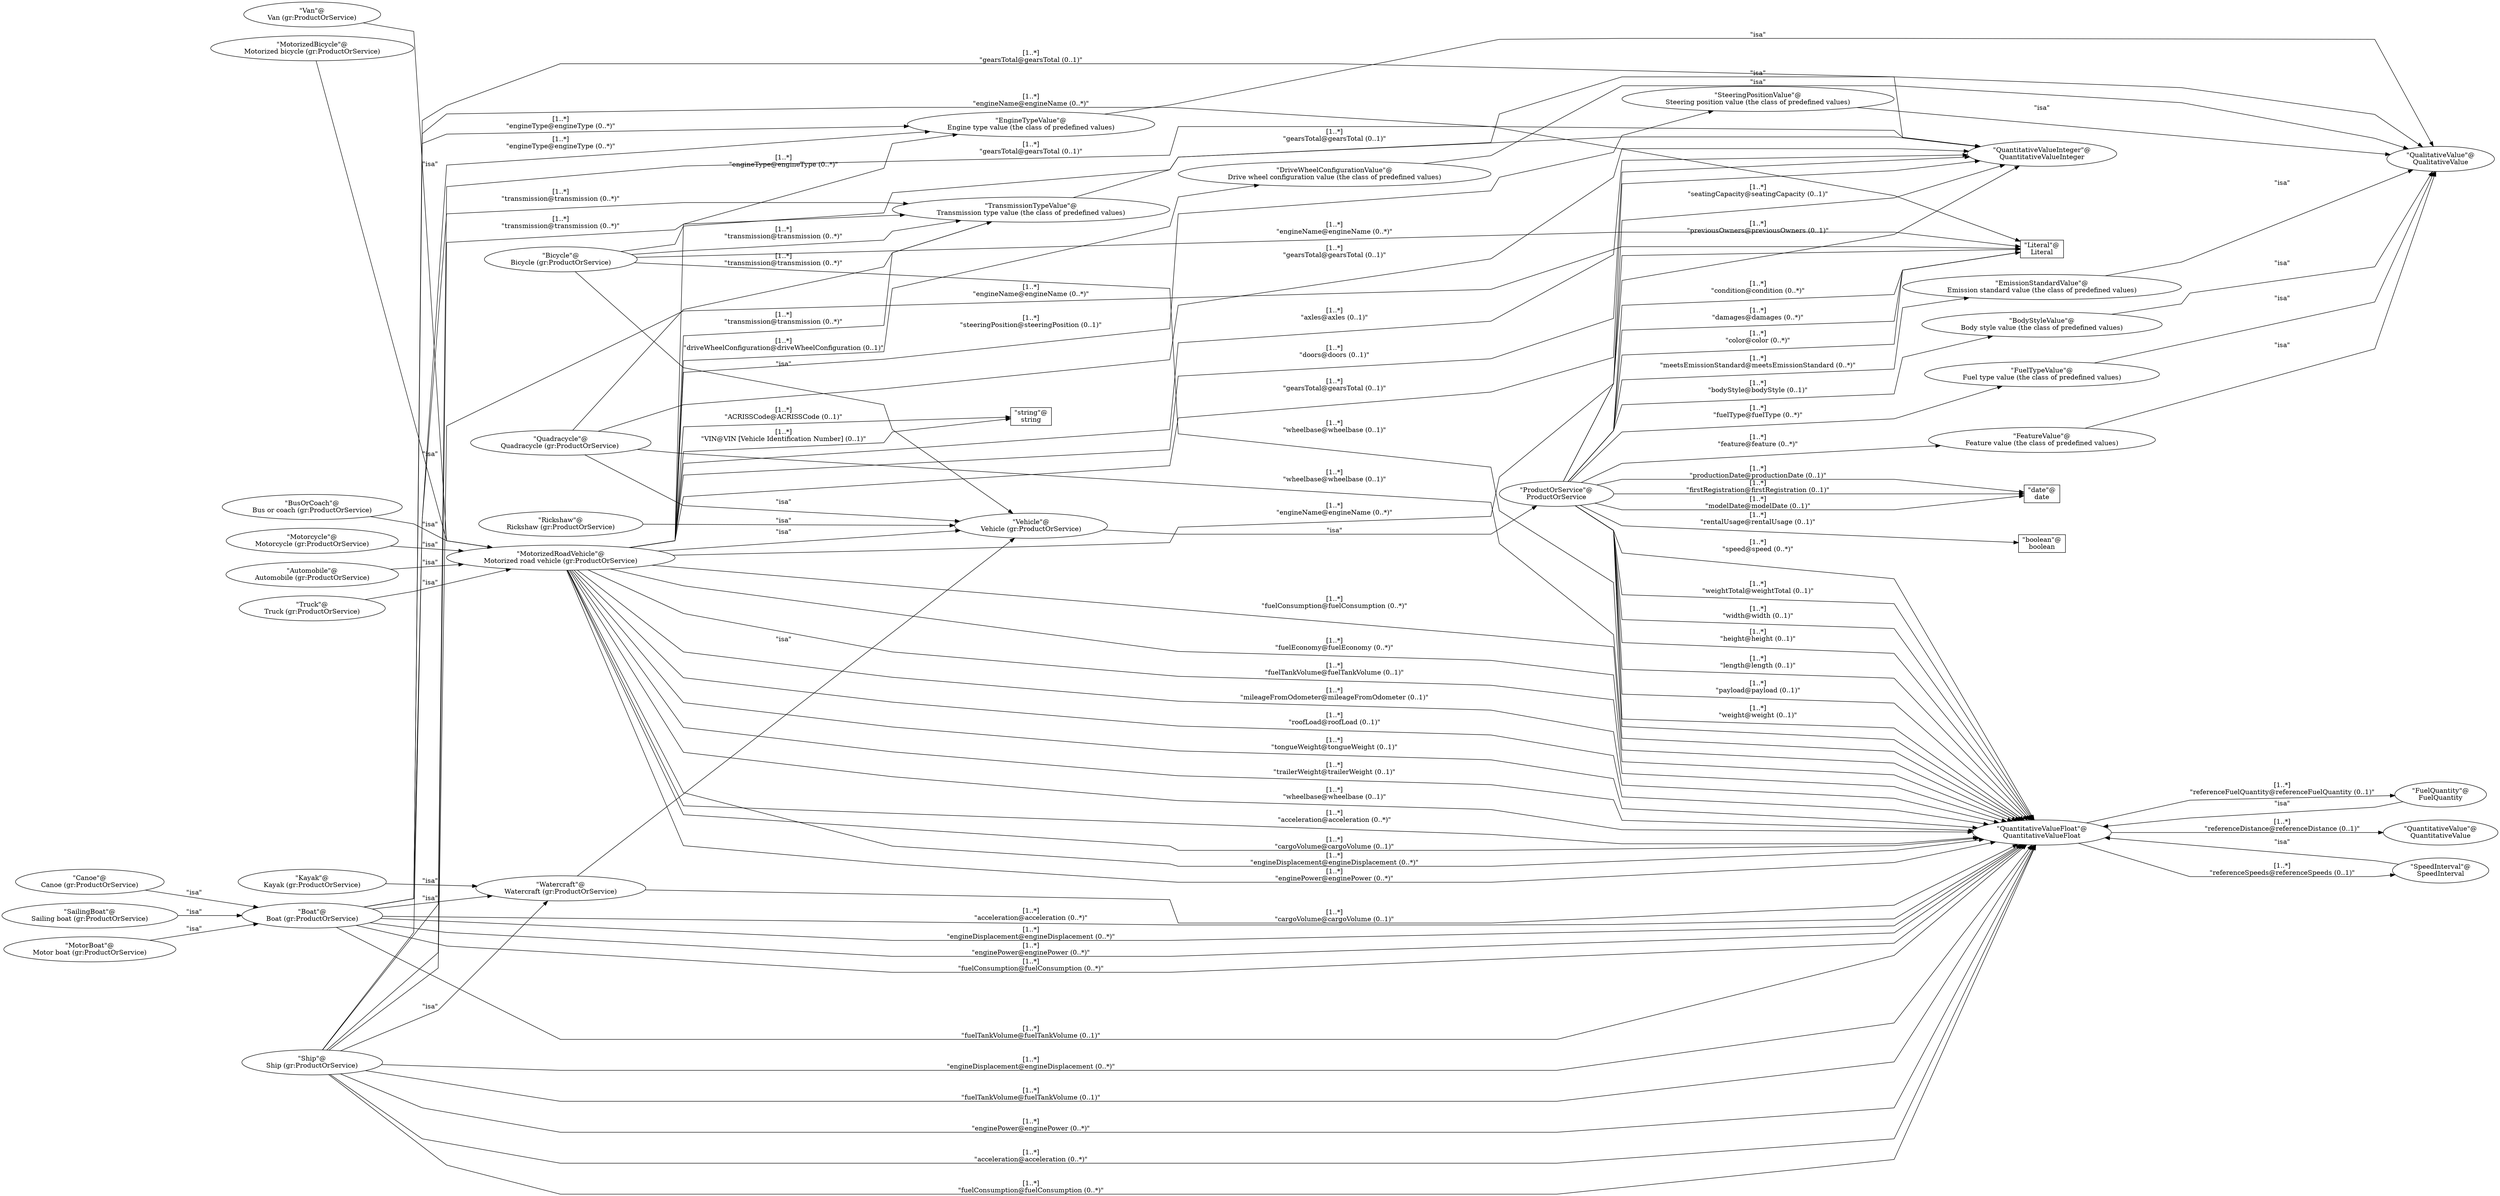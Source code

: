 digraph G {
  splines=polyline;
  rankdir=LR;
  "BusOrCoach" [ label="\"BusOrCoach\"@
Bus or coach (gr:ProductOrService)" shape="ellipse" ];
  "FeatureValue" [ label="\"FeatureValue\"@
Feature value (the class of predefined values)" shape="ellipse" ];
  "Motorcycle" [ label="\"Motorcycle\"@
Motorcycle (gr:ProductOrService)" shape="ellipse" ];
  "Automobile" [ label="\"Automobile\"@
Automobile (gr:ProductOrService)" shape="ellipse" ];
  "Truck" [ label="\"Truck\"@
Truck (gr:ProductOrService)" shape="ellipse" ];
  "EmissionStandardValue" [ label="\"EmissionStandardValue\"@
Emission standard value (the class of predefined values)" shape="ellipse" ];
  "DriveWheelConfigurationValue" [ label="\"DriveWheelConfigurationValue\"@
Drive wheel configuration value (the class of predefined values)" shape="ellipse" ];
  "Kayak" [ label="\"Kayak\"@
Kayak (gr:ProductOrService)" shape="ellipse" ];
  "Watercraft" [ label="\"Watercraft\"@
Watercraft (gr:ProductOrService)" shape="ellipse" ];
  "Vehicle" [ label="\"Vehicle\"@
Vehicle (gr:ProductOrService)" shape="ellipse" ];
  "EngineTypeValue" [ label="\"EngineTypeValue\"@
Engine type value (the class of predefined values)" shape="ellipse" ];
  "QuantitativeValueFloat" [ label="\"QuantitativeValueFloat\"@
QuantitativeValueFloat" shape="ellipse" ];
  "QuantitativeValue" [ label="\"QuantitativeValue\"@
QuantitativeValue" shape="ellipse" ];
  "FuelQuantity" [ label="\"FuelQuantity\"@
FuelQuantity" shape="ellipse" ];
  "QuantitativeValueInteger" [ label="\"QuantitativeValueInteger\"@
QuantitativeValueInteger" shape="ellipse" ];
  "Rickshaw" [ label="\"Rickshaw\"@
Rickshaw (gr:ProductOrService)" shape="ellipse" ];
  "Canoe" [ label="\"Canoe\"@
Canoe (gr:ProductOrService)" shape="ellipse" ];
  "MotorizedRoadVehicle" [ label="\"MotorizedRoadVehicle\"@
Motorized road vehicle (gr:ProductOrService)" shape="ellipse" ];
  "Boat" [ label="\"Boat\"@
Boat (gr:ProductOrService)" shape="ellipse" ];
  "Van" [ label="\"Van\"@
Van (gr:ProductOrService)" shape="ellipse" ];
  "BodyStyleValue" [ label="\"BodyStyleValue\"@
Body style value (the class of predefined values)" shape="ellipse" ];
  "Quadracycle" [ label="\"Quadracycle\"@
Quadracycle (gr:ProductOrService) " shape="ellipse" ];
  "MotorizedBicycle" [ label="\"MotorizedBicycle\"@
Motorized bicycle (gr:ProductOrService)" shape="ellipse" ];
  "QualitativeValue" [ label="\"QualitativeValue\"@
QualitativeValue" shape="ellipse" ];
  "FuelTypeValue" [ label="\"FuelTypeValue\"@
Fuel type value (the class of predefined values)" shape="ellipse" ];
  "Ship" [ label="\"Ship\"@
Ship (gr:ProductOrService)" shape="ellipse" ];
  "Bicycle" [ label="\"Bicycle\"@
Bicycle (gr:ProductOrService)" shape="ellipse" ];
  "SailingBoat" [ label="\"SailingBoat\"@
Sailing boat (gr:ProductOrService)" shape="ellipse" ];
  "TransmissionTypeValue" [ label="\"TransmissionTypeValue\"@
Transmission type value (the class of predefined values)" shape="ellipse" ];
  "ProductOrService" [ label="\"ProductOrService\"@
ProductOrService" shape="ellipse" ];
  "MotorBoat" [ label="\"MotorBoat\"@
Motor boat (gr:ProductOrService)" shape="ellipse" ];
  "SpeedInterval" [ label="\"SpeedInterval\"@
SpeedInterval" shape="ellipse" ];
  "SteeringPositionValue" [ label="\"SteeringPositionValue\"@
Steering position value (the class of predefined values)" shape="ellipse" ];
  "string" [ label="\"string\"@
string" shape="box" ];
  "Literal" [ label="\"Literal\"@
Literal" shape="box" ];
  "date" [ label="\"date\"@
date" shape="box" ];
  "boolean" [ label="\"boolean\"@
boolean" shape="box" ];
  "Motorcycle" -> "MotorizedRoadVehicle" [ label="\"isa\"" ];
  "Quadracycle" -> "Vehicle" [ label="\"isa\"" ];
  "Boat" -> "Watercraft" [ label="\"isa\"" ];
  "BusOrCoach" -> "MotorizedRoadVehicle" [ label="\"isa\"" ];
  "Automobile" -> "MotorizedRoadVehicle" [ label="\"isa\"" ];
  "MotorizedBicycle" -> "MotorizedRoadVehicle" [ label="\"isa\"" ];
  "Vehicle" -> "ProductOrService" [ label="\"isa\"" ];
  "Ship" -> "Watercraft" [ label="\"isa\"" ];
  "Rickshaw" -> "Vehicle" [ label="\"isa\"" ];
  "Bicycle" -> "Vehicle" [ label="\"isa\"" ];
  "Van" -> "MotorizedRoadVehicle" [ label="\"isa\"" ];
  "EngineTypeValue" -> "QualitativeValue" [ label="\"isa\"" ];
  "Watercraft" -> "Vehicle" [ label="\"isa\"" ];
  "FuelQuantity" -> "QuantitativeValueFloat" [ label="\"isa\"" ];
  "EmissionStandardValue" -> "QualitativeValue" [ label="\"isa\"" ];
  "FuelTypeValue" -> "QualitativeValue" [ label="\"isa\"" ];
  "SteeringPositionValue" -> "QualitativeValue" [ label="\"isa\"" ];
  "DriveWheelConfigurationValue" -> "QualitativeValue" [ label="\"isa\"" ];
  "MotorizedRoadVehicle" -> "Vehicle" [ label="\"isa\"" ];
  "Truck" -> "MotorizedRoadVehicle" [ label="\"isa\"" ];
  "SailingBoat" -> "Boat" [ label="\"isa\"" ];
  "Canoe" -> "Boat" [ label="\"isa\"" ];
  "MotorBoat" -> "Boat" [ label="\"isa\"" ];
  "Kayak" -> "Watercraft" [ label="\"isa\"" ];
  "BodyStyleValue" -> "QualitativeValue" [ label="\"isa\"" ];
  "SpeedInterval" -> "QuantitativeValueFloat" [ label="\"isa\"" ];
  "TransmissionTypeValue" -> "QualitativeValue" [ label="\"isa\"" ];
  "FeatureValue" -> "QualitativeValue" [ label="\"isa\"" ];
  "Boat" -> "QuantitativeValueFloat" [ label="[1..*]
\"acceleration@acceleration (0..*)\"" ];
  "MotorizedRoadVehicle" -> "QuantitativeValueFloat" [ label="[1..*]
\"acceleration@acceleration (0..*)\"" ];
  "Ship" -> "QuantitativeValueFloat" [ label="[1..*]
\"acceleration@acceleration (0..*)\"" ];
  "MotorizedRoadVehicle" -> "QuantitativeValueInteger" [ label="[1..*]
\"axles@axles (0..1)\"" ];
  "ProductOrService" -> "BodyStyleValue" [ label="[1..*]
\"bodyStyle@bodyStyle (0..1)\"" ];
  "MotorizedRoadVehicle" -> "QuantitativeValueFloat" [ label="[1..*]
\"cargoVolume@cargoVolume (0..1)\"" ];
  "Watercraft" -> "QuantitativeValueFloat" [ label="[1..*]
\"cargoVolume@cargoVolume (0..1)\"" ];
  "MotorizedRoadVehicle" -> "QuantitativeValueInteger" [ label="[1..*]
\"doors@doors (0..1)\"" ];
  "MotorizedRoadVehicle" -> "DriveWheelConfigurationValue" [ label="[1..*]
\"driveWheelConfiguration@driveWheelConfiguration (0..1)\"" ];
  "Boat" -> "QuantitativeValueFloat" [ label="[1..*]
\"engineDisplacement@engineDisplacement (0..*)\"" ];
  "MotorizedRoadVehicle" -> "QuantitativeValueFloat" [ label="[1..*]
\"engineDisplacement@engineDisplacement (0..*)\"" ];
  "Ship" -> "QuantitativeValueFloat" [ label="[1..*]
\"engineDisplacement@engineDisplacement (0..*)\"" ];
  "Boat" -> "QuantitativeValueFloat" [ label="[1..*]
\"enginePower@enginePower (0..*)\"" ];
  "MotorizedRoadVehicle" -> "QuantitativeValueFloat" [ label="[1..*]
\"enginePower@enginePower (0..*)\"" ];
  "Ship" -> "QuantitativeValueFloat" [ label="[1..*]
\"enginePower@enginePower (0..*)\"" ];
  "Boat" -> "EngineTypeValue" [ label="[1..*]
\"engineType@engineType (0..*)\"" ];
  "MotorizedRoadVehicle" -> "EngineTypeValue" [ label="[1..*]
\"engineType@engineType (0..*)\"" ];
  "Ship" -> "EngineTypeValue" [ label="[1..*]
\"engineType@engineType (0..*)\"" ];
  "ProductOrService" -> "FeatureValue" [ label="[1..*]
\"feature@feature (0..*)\"" ];
  "Boat" -> "QuantitativeValueFloat" [ label="[1..*]
\"fuelConsumption@fuelConsumption (0..*)\"" ];
  "MotorizedRoadVehicle" -> "QuantitativeValueFloat" [ label="[1..*]
\"fuelConsumption@fuelConsumption (0..*)\"" ];
  "Ship" -> "QuantitativeValueFloat" [ label="[1..*]
\"fuelConsumption@fuelConsumption (0..*)\"" ];
  "MotorizedRoadVehicle" -> "QuantitativeValueFloat" [ label="[1..*]
\"fuelEconomy@fuelEconomy (0..*)\"" ];
  "Boat" -> "QuantitativeValueFloat" [ label="[1..*]
\"fuelTankVolume@fuelTankVolume (0..1)\"" ];
  "MotorizedRoadVehicle" -> "QuantitativeValueFloat" [ label="[1..*]
\"fuelTankVolume@fuelTankVolume (0..1)\"" ];
  "Ship" -> "QuantitativeValueFloat" [ label="[1..*]
\"fuelTankVolume@fuelTankVolume (0..1)\"" ];
  "ProductOrService" -> "FuelTypeValue" [ label="[1..*]
\"fuelType@fuelType (0..*)\"" ];
  "Bicycle" -> "QuantitativeValueInteger" [ label="[1..*]
\"gearsTotal@gearsTotal (0..1)\"" ];
  "Boat" -> "QuantitativeValueInteger" [ label="[1..*]
\"gearsTotal@gearsTotal (0..1)\"" ];
  "MotorizedRoadVehicle" -> "QuantitativeValueInteger" [ label="[1..*]
\"gearsTotal@gearsTotal (0..1)\"" ];
  "Quadracycle" -> "QuantitativeValueInteger" [ label="[1..*]
\"gearsTotal@gearsTotal (0..1)\"" ];
  "Ship" -> "QuantitativeValueInteger" [ label="[1..*]
\"gearsTotal@gearsTotal (0..1)\"" ];
  "ProductOrService" -> "QuantitativeValueFloat" [ label="[1..*]
\"height@height (0..1)\"" ];
  "ProductOrService" -> "QuantitativeValueFloat" [ label="[1..*]
\"length@length (0..1)\"" ];
  "ProductOrService" -> "EmissionStandardValue" [ label="[1..*]
\"meetsEmissionStandard@meetsEmissionStandard (0..*)\"" ];
  "MotorizedRoadVehicle" -> "QuantitativeValueFloat" [ label="[1..*]
\"mileageFromOdometer@mileageFromOdometer (0..1)\"" ];
  "ProductOrService" -> "QuantitativeValueFloat" [ label="[1..*]
\"payload@payload (0..1)\"" ];
  "ProductOrService" -> "QuantitativeValueInteger" [ label="[1..*]
\"previousOwners@previousOwners (0..1)\"" ];
  "QuantitativeValueFloat" -> "QuantitativeValue" [ label="[1..*]
\"referenceDistance@referenceDistance (0..1)\"" ];
  "QuantitativeValueFloat" -> "FuelQuantity" [ label="[1..*]
\"referenceFuelQuantity@referenceFuelQuantity (0..1)\"" ];
  "QuantitativeValueFloat" -> "SpeedInterval" [ label="[1..*]
\"referenceSpeeds@referenceSpeeds (0..1)\"" ];
  "MotorizedRoadVehicle" -> "QuantitativeValueFloat" [ label="[1..*]
\"roofLoad@roofLoad (0..1)\"" ];
  "ProductOrService" -> "QuantitativeValueInteger" [ label="[1..*]
\"seatingCapacity@seatingCapacity (0..1)\"" ];
  "ProductOrService" -> "QuantitativeValueFloat" [ label="[1..*]
\"speed@speed (0..*)\"" ];
  "MotorizedRoadVehicle" -> "SteeringPositionValue" [ label="[1..*]
\"steeringPosition@steeringPosition (0..1)\"" ];
  "MotorizedRoadVehicle" -> "QuantitativeValueFloat" [ label="[1..*]
\"tongueWeight@tongueWeight (0..1)\"" ];
  "MotorizedRoadVehicle" -> "QuantitativeValueFloat" [ label="[1..*]
\"trailerWeight@trailerWeight (0..1)\"" ];
  "Bicycle" -> "TransmissionTypeValue" [ label="[1..*]
\"transmission@transmission (0..*)\"" ];
  "Boat" -> "TransmissionTypeValue" [ label="[1..*]
\"transmission@transmission (0..*)\"" ];
  "MotorizedRoadVehicle" -> "TransmissionTypeValue" [ label="[1..*]
\"transmission@transmission (0..*)\"" ];
  "Quadracycle" -> "TransmissionTypeValue" [ label="[1..*]
\"transmission@transmission (0..*)\"" ];
  "Ship" -> "TransmissionTypeValue" [ label="[1..*]
\"transmission@transmission (0..*)\"" ];
  "ProductOrService" -> "QuantitativeValueFloat" [ label="[1..*]
\"weight@weight (0..1)\"" ];
  "ProductOrService" -> "QuantitativeValueFloat" [ label="[1..*]
\"weightTotal@weightTotal (0..1)\"" ];
  "Bicycle" -> "QuantitativeValueFloat" [ label="[1..*]
\"wheelbase@wheelbase (0..1)\"" ];
  "MotorizedRoadVehicle" -> "QuantitativeValueFloat" [ label="[1..*]
\"wheelbase@wheelbase (0..1)\"" ];
  "Quadracycle" -> "QuantitativeValueFloat" [ label="[1..*]
\"wheelbase@wheelbase (0..1)\"" ];
  "ProductOrService" -> "QuantitativeValueFloat" [ label="[1..*]
\"width@width (0..1)\"" ];
  "MotorizedRoadVehicle" -> "string" [ label="[1..*]
\"ACRISSCode@ACRISSCode (0..1)\"" ];
  "MotorizedRoadVehicle" -> "string" [ label="[1..*]
\"VIN@VIN [Vehicle Identification Number] (0..1)\"" ];
  "ProductOrService" -> "Literal" [ label="[1..*]
\"color@color (0..*)\"" ];
  "ProductOrService" -> "Literal" [ label="[1..*]
\"condition@condition (0..*)\"" ];
  "ProductOrService" -> "Literal" [ label="[1..*]
\"damages@damages (0..*)\"" ];
  "Bicycle" -> "Literal" [ label="[1..*]
\"engineName@engineName (0..*)\"" ];
  "Boat" -> "Literal" [ label="[1..*]
\"engineName@engineName (0..*)\"" ];
  "MotorizedRoadVehicle" -> "Literal" [ label="[1..*]
\"engineName@engineName (0..*)\"" ];
  "Ship" -> "Literal" [ label="[1..*]
\"engineName@engineName (0..*)\"" ];
  "ProductOrService" -> "date" [ label="[1..*]
\"firstRegistration@firstRegistration (0..1)\"" ];
  "ProductOrService" -> "date" [ label="[1..*]
\"modelDate@modelDate (0..1)\"" ];
  "ProductOrService" -> "date" [ label="[1..*]
\"productionDate@productionDate (0..1)\"" ];
  "ProductOrService" -> "boolean" [ label="[1..*]
\"rentalUsage@rentalUsage (0..1)\"" ];
}
